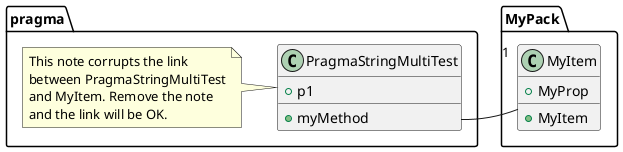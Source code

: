 {
  "sha1": "4lleg90tszfhnshkm04pa0ysou2nkn5",
  "insertion": {
    "when": "2024-05-30T20:48:20.510Z",
    "user": "plantuml@gmail.com"
  }
}
@startuml
    namespace pragma {
        class PragmaStringMultiTest {
            {field} + p1 
            __
            {method} + myMethod
        }
        note left of PragmaStringMultiTest
            This note corrupts the link
            between PragmaStringMultiTest
            and MyItem. Remove the note
            and the link will be OK.
        end note
    }
    namespace MyPack {
        class MyItem {
            {field} + MyProp 
            __
            {method} + MyItem 
        }
    }
    MyPack.MyItem "1" -left- pragma.PragmaStringMultiTest
@enduml
